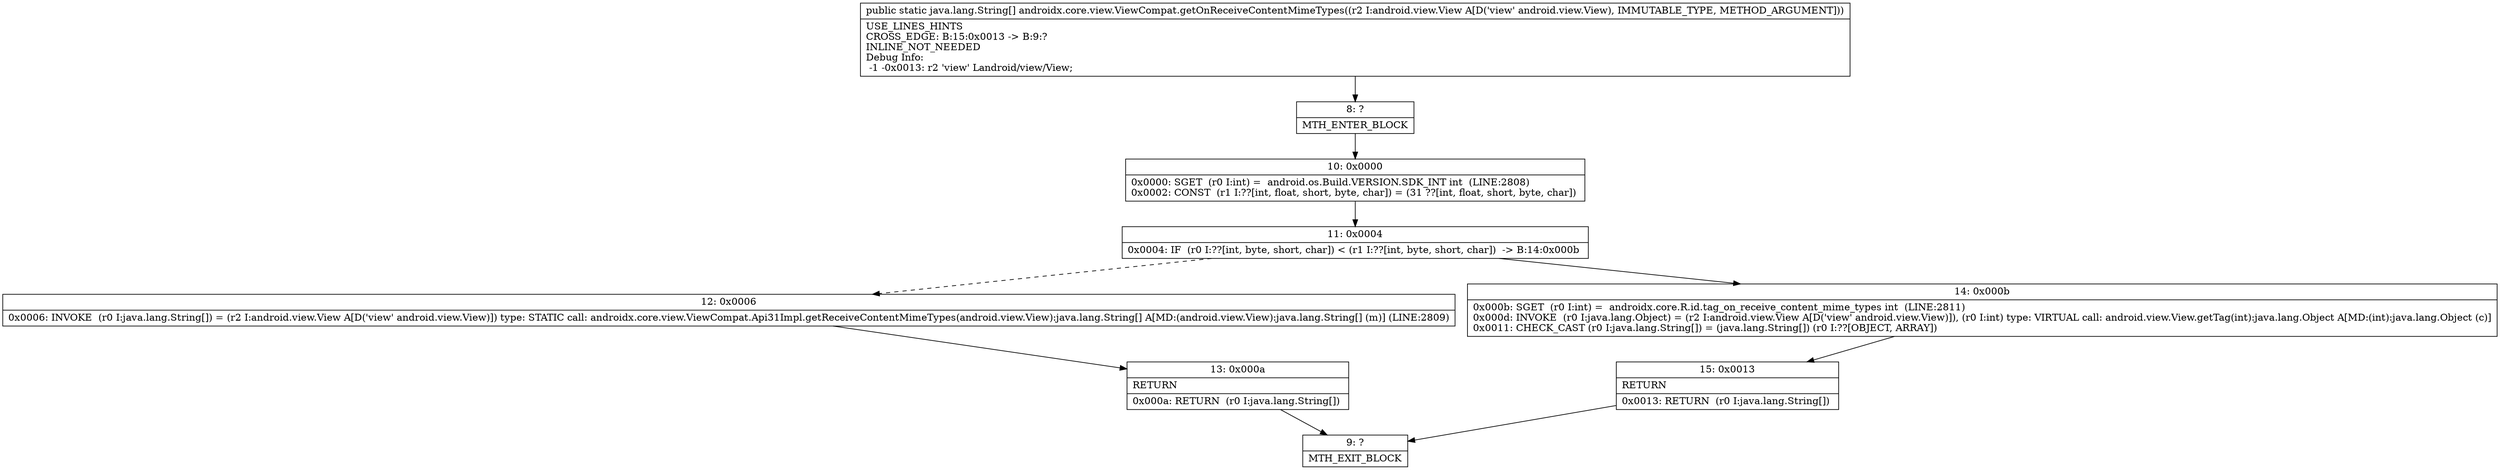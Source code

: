 digraph "CFG forandroidx.core.view.ViewCompat.getOnReceiveContentMimeTypes(Landroid\/view\/View;)[Ljava\/lang\/String;" {
Node_8 [shape=record,label="{8\:\ ?|MTH_ENTER_BLOCK\l}"];
Node_10 [shape=record,label="{10\:\ 0x0000|0x0000: SGET  (r0 I:int) =  android.os.Build.VERSION.SDK_INT int  (LINE:2808)\l0x0002: CONST  (r1 I:??[int, float, short, byte, char]) = (31 ??[int, float, short, byte, char]) \l}"];
Node_11 [shape=record,label="{11\:\ 0x0004|0x0004: IF  (r0 I:??[int, byte, short, char]) \< (r1 I:??[int, byte, short, char])  \-\> B:14:0x000b \l}"];
Node_12 [shape=record,label="{12\:\ 0x0006|0x0006: INVOKE  (r0 I:java.lang.String[]) = (r2 I:android.view.View A[D('view' android.view.View)]) type: STATIC call: androidx.core.view.ViewCompat.Api31Impl.getReceiveContentMimeTypes(android.view.View):java.lang.String[] A[MD:(android.view.View):java.lang.String[] (m)] (LINE:2809)\l}"];
Node_13 [shape=record,label="{13\:\ 0x000a|RETURN\l|0x000a: RETURN  (r0 I:java.lang.String[]) \l}"];
Node_9 [shape=record,label="{9\:\ ?|MTH_EXIT_BLOCK\l}"];
Node_14 [shape=record,label="{14\:\ 0x000b|0x000b: SGET  (r0 I:int) =  androidx.core.R.id.tag_on_receive_content_mime_types int  (LINE:2811)\l0x000d: INVOKE  (r0 I:java.lang.Object) = (r2 I:android.view.View A[D('view' android.view.View)]), (r0 I:int) type: VIRTUAL call: android.view.View.getTag(int):java.lang.Object A[MD:(int):java.lang.Object (c)]\l0x0011: CHECK_CAST (r0 I:java.lang.String[]) = (java.lang.String[]) (r0 I:??[OBJECT, ARRAY]) \l}"];
Node_15 [shape=record,label="{15\:\ 0x0013|RETURN\l|0x0013: RETURN  (r0 I:java.lang.String[]) \l}"];
MethodNode[shape=record,label="{public static java.lang.String[] androidx.core.view.ViewCompat.getOnReceiveContentMimeTypes((r2 I:android.view.View A[D('view' android.view.View), IMMUTABLE_TYPE, METHOD_ARGUMENT]))  | USE_LINES_HINTS\lCROSS_EDGE: B:15:0x0013 \-\> B:9:?\lINLINE_NOT_NEEDED\lDebug Info:\l  \-1 \-0x0013: r2 'view' Landroid\/view\/View;\l}"];
MethodNode -> Node_8;Node_8 -> Node_10;
Node_10 -> Node_11;
Node_11 -> Node_12[style=dashed];
Node_11 -> Node_14;
Node_12 -> Node_13;
Node_13 -> Node_9;
Node_14 -> Node_15;
Node_15 -> Node_9;
}

